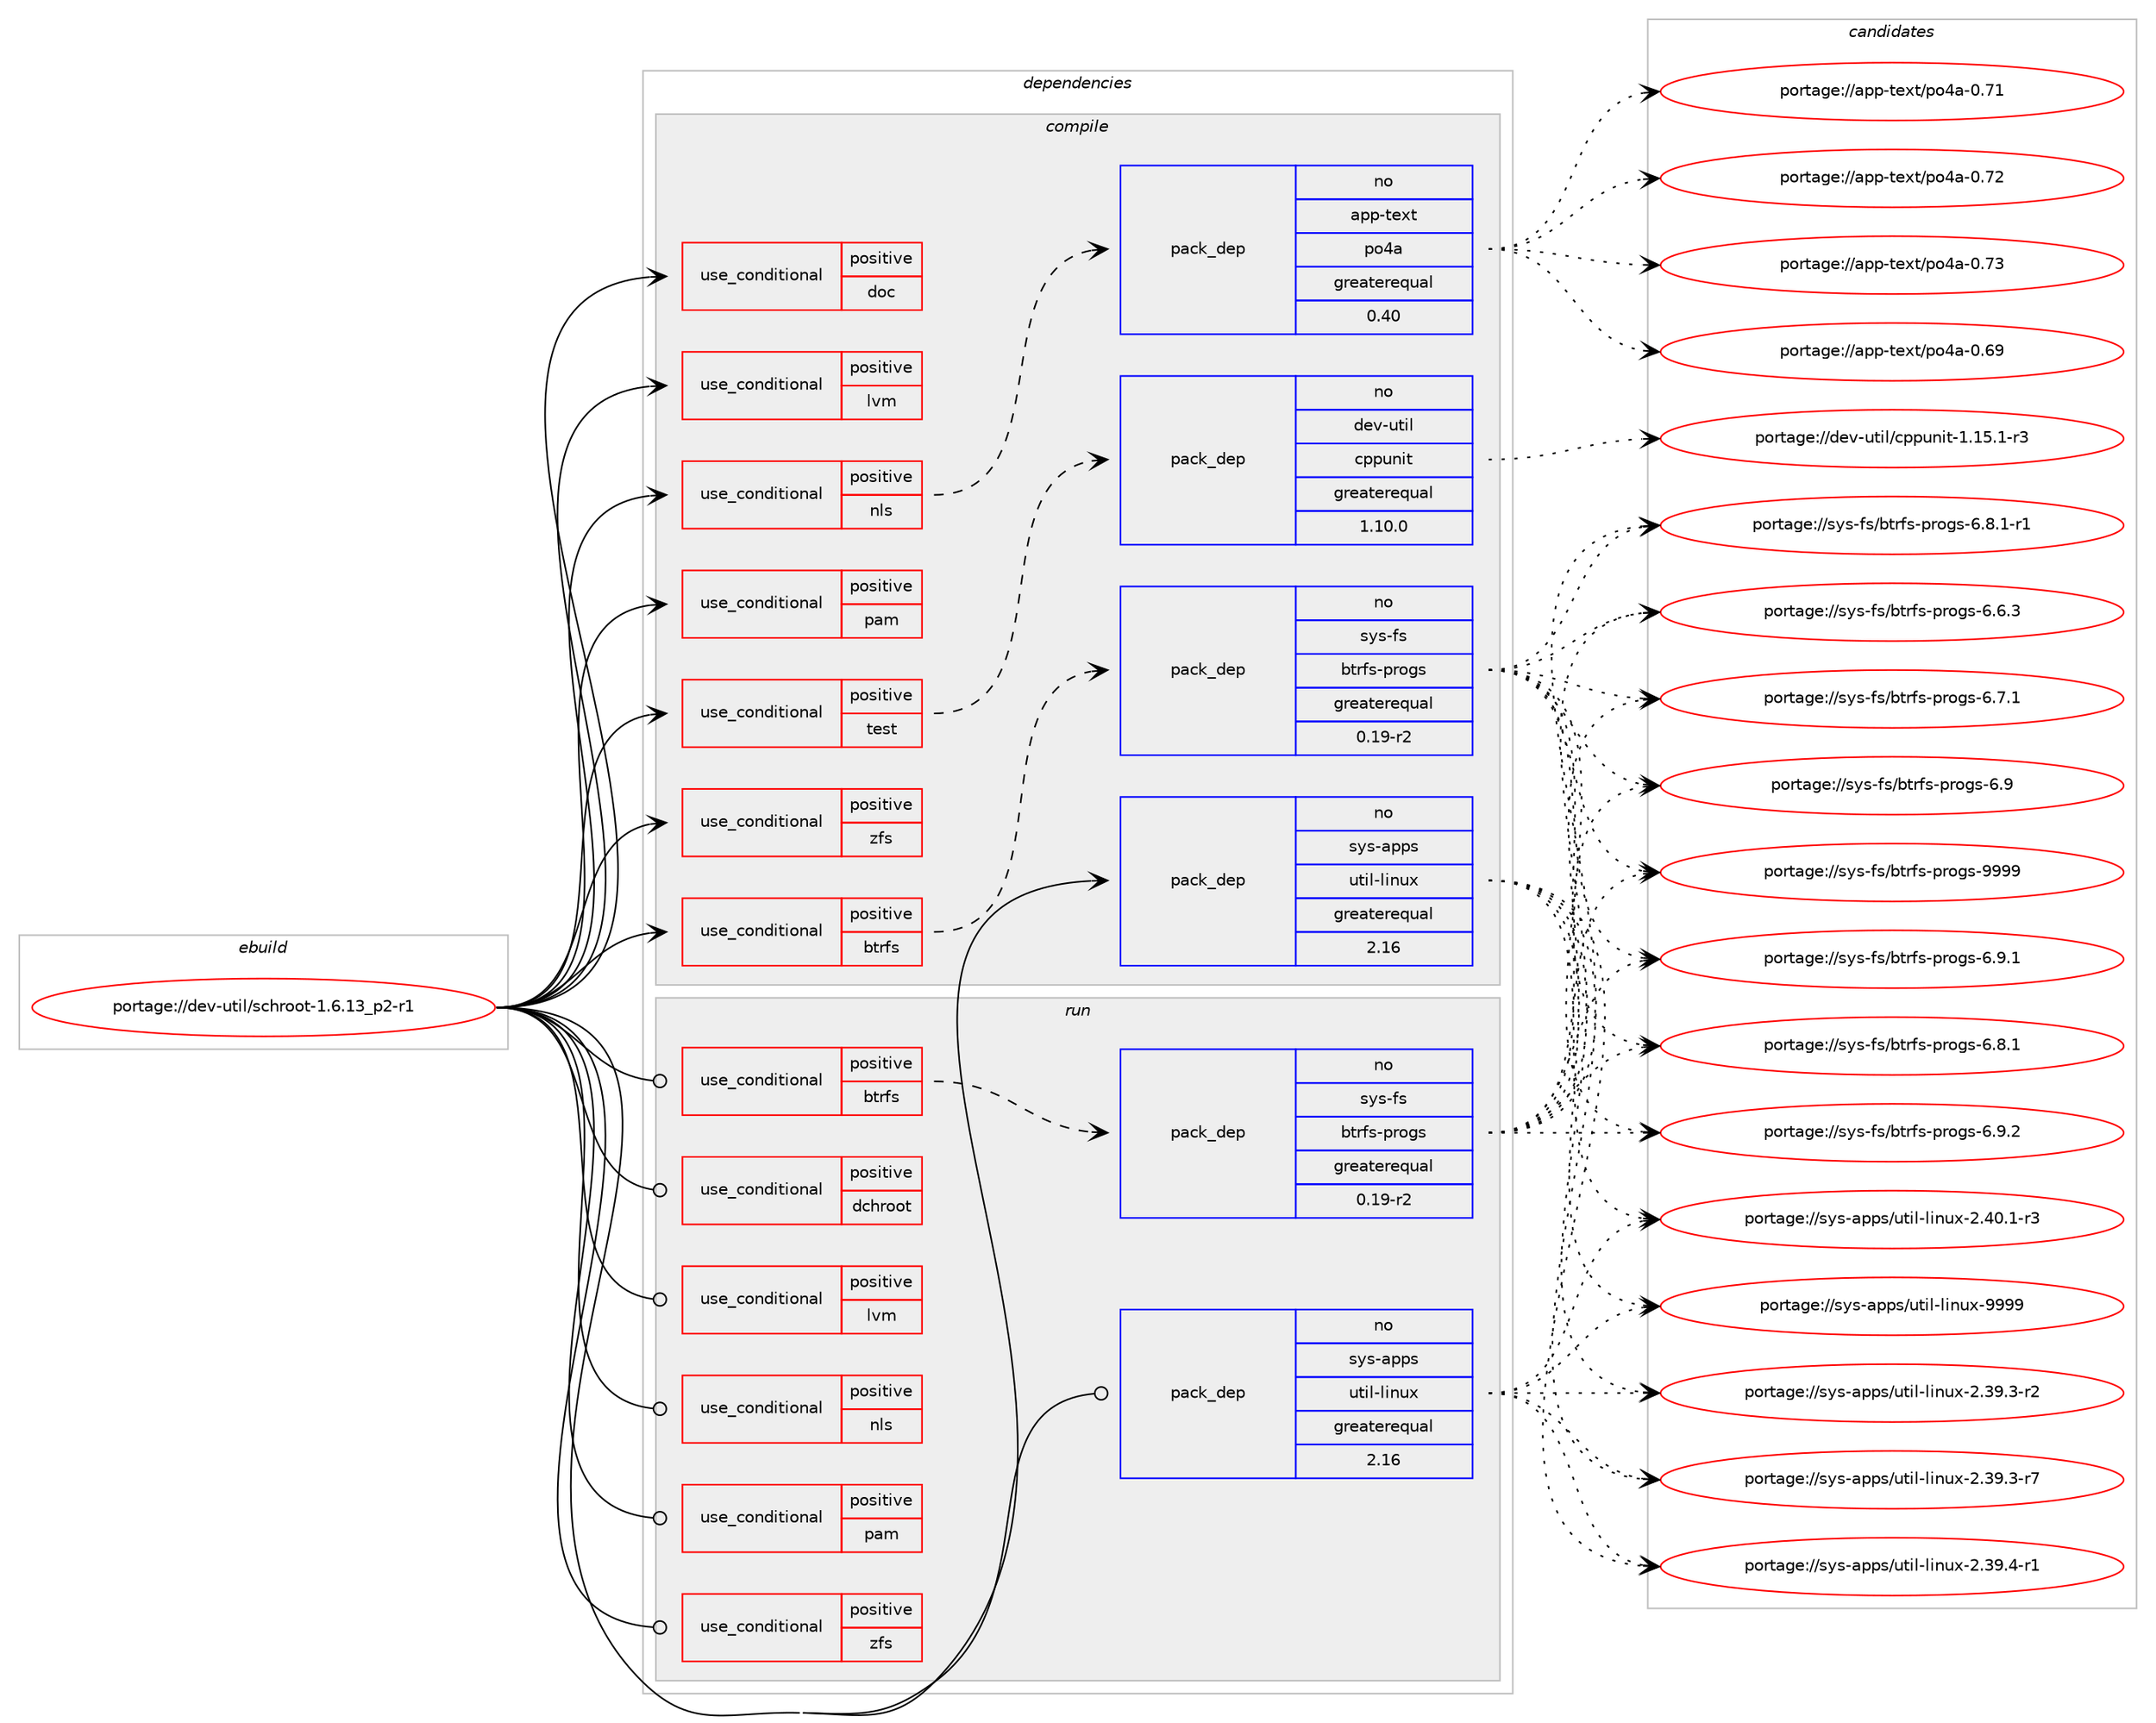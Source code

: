 digraph prolog {

# *************
# Graph options
# *************

newrank=true;
concentrate=true;
compound=true;
graph [rankdir=LR,fontname=Helvetica,fontsize=10,ranksep=1.5];#, ranksep=2.5, nodesep=0.2];
edge  [arrowhead=vee];
node  [fontname=Helvetica,fontsize=10];

# **********
# The ebuild
# **********

subgraph cluster_leftcol {
color=gray;
rank=same;
label=<<i>ebuild</i>>;
id [label="portage://dev-util/schroot-1.6.13_p2-r1", color=red, width=4, href="../dev-util/schroot-1.6.13_p2-r1.svg"];
}

# ****************
# The dependencies
# ****************

subgraph cluster_midcol {
color=gray;
label=<<i>dependencies</i>>;
subgraph cluster_compile {
fillcolor="#eeeeee";
style=filled;
label=<<i>compile</i>>;
subgraph cond60303 {
dependency112019 [label=<<TABLE BORDER="0" CELLBORDER="1" CELLSPACING="0" CELLPADDING="4"><TR><TD ROWSPAN="3" CELLPADDING="10">use_conditional</TD></TR><TR><TD>positive</TD></TR><TR><TD>btrfs</TD></TR></TABLE>>, shape=none, color=red];
subgraph pack50295 {
dependency112020 [label=<<TABLE BORDER="0" CELLBORDER="1" CELLSPACING="0" CELLPADDING="4" WIDTH="220"><TR><TD ROWSPAN="6" CELLPADDING="30">pack_dep</TD></TR><TR><TD WIDTH="110">no</TD></TR><TR><TD>sys-fs</TD></TR><TR><TD>btrfs-progs</TD></TR><TR><TD>greaterequal</TD></TR><TR><TD>0.19-r2</TD></TR></TABLE>>, shape=none, color=blue];
}
dependency112019:e -> dependency112020:w [weight=20,style="dashed",arrowhead="vee"];
}
id:e -> dependency112019:w [weight=20,style="solid",arrowhead="vee"];
subgraph cond60304 {
dependency112021 [label=<<TABLE BORDER="0" CELLBORDER="1" CELLSPACING="0" CELLPADDING="4"><TR><TD ROWSPAN="3" CELLPADDING="10">use_conditional</TD></TR><TR><TD>positive</TD></TR><TR><TD>doc</TD></TR></TABLE>>, shape=none, color=red];
# *** BEGIN UNKNOWN DEPENDENCY TYPE (TODO) ***
# dependency112021 -> package_dependency(portage://dev-util/schroot-1.6.13_p2-r1,install,no,app-text,doxygen,none,[,,],[],[])
# *** END UNKNOWN DEPENDENCY TYPE (TODO) ***

# *** BEGIN UNKNOWN DEPENDENCY TYPE (TODO) ***
# dependency112021 -> package_dependency(portage://dev-util/schroot-1.6.13_p2-r1,install,no,media-gfx,graphviz,none,[,,],[],[])
# *** END UNKNOWN DEPENDENCY TYPE (TODO) ***

}
id:e -> dependency112021:w [weight=20,style="solid",arrowhead="vee"];
subgraph cond60305 {
dependency112022 [label=<<TABLE BORDER="0" CELLBORDER="1" CELLSPACING="0" CELLPADDING="4"><TR><TD ROWSPAN="3" CELLPADDING="10">use_conditional</TD></TR><TR><TD>positive</TD></TR><TR><TD>lvm</TD></TR></TABLE>>, shape=none, color=red];
# *** BEGIN UNKNOWN DEPENDENCY TYPE (TODO) ***
# dependency112022 -> package_dependency(portage://dev-util/schroot-1.6.13_p2-r1,install,no,sys-fs,lvm2,none,[,,],[],[])
# *** END UNKNOWN DEPENDENCY TYPE (TODO) ***

}
id:e -> dependency112022:w [weight=20,style="solid",arrowhead="vee"];
subgraph cond60306 {
dependency112023 [label=<<TABLE BORDER="0" CELLBORDER="1" CELLSPACING="0" CELLPADDING="4"><TR><TD ROWSPAN="3" CELLPADDING="10">use_conditional</TD></TR><TR><TD>positive</TD></TR><TR><TD>nls</TD></TR></TABLE>>, shape=none, color=red];
subgraph pack50296 {
dependency112024 [label=<<TABLE BORDER="0" CELLBORDER="1" CELLSPACING="0" CELLPADDING="4" WIDTH="220"><TR><TD ROWSPAN="6" CELLPADDING="30">pack_dep</TD></TR><TR><TD WIDTH="110">no</TD></TR><TR><TD>app-text</TD></TR><TR><TD>po4a</TD></TR><TR><TD>greaterequal</TD></TR><TR><TD>0.40</TD></TR></TABLE>>, shape=none, color=blue];
}
dependency112023:e -> dependency112024:w [weight=20,style="dashed",arrowhead="vee"];
# *** BEGIN UNKNOWN DEPENDENCY TYPE (TODO) ***
# dependency112023 -> package_dependency(portage://dev-util/schroot-1.6.13_p2-r1,install,no,sys-devel,gettext,none,[,,],[],[])
# *** END UNKNOWN DEPENDENCY TYPE (TODO) ***

}
id:e -> dependency112023:w [weight=20,style="solid",arrowhead="vee"];
subgraph cond60307 {
dependency112025 [label=<<TABLE BORDER="0" CELLBORDER="1" CELLSPACING="0" CELLPADDING="4"><TR><TD ROWSPAN="3" CELLPADDING="10">use_conditional</TD></TR><TR><TD>positive</TD></TR><TR><TD>pam</TD></TR></TABLE>>, shape=none, color=red];
# *** BEGIN UNKNOWN DEPENDENCY TYPE (TODO) ***
# dependency112025 -> package_dependency(portage://dev-util/schroot-1.6.13_p2-r1,install,no,sys-libs,pam,none,[,,],[],[])
# *** END UNKNOWN DEPENDENCY TYPE (TODO) ***

}
id:e -> dependency112025:w [weight=20,style="solid",arrowhead="vee"];
subgraph cond60308 {
dependency112026 [label=<<TABLE BORDER="0" CELLBORDER="1" CELLSPACING="0" CELLPADDING="4"><TR><TD ROWSPAN="3" CELLPADDING="10">use_conditional</TD></TR><TR><TD>positive</TD></TR><TR><TD>test</TD></TR></TABLE>>, shape=none, color=red];
subgraph pack50297 {
dependency112027 [label=<<TABLE BORDER="0" CELLBORDER="1" CELLSPACING="0" CELLPADDING="4" WIDTH="220"><TR><TD ROWSPAN="6" CELLPADDING="30">pack_dep</TD></TR><TR><TD WIDTH="110">no</TD></TR><TR><TD>dev-util</TD></TR><TR><TD>cppunit</TD></TR><TR><TD>greaterequal</TD></TR><TR><TD>1.10.0</TD></TR></TABLE>>, shape=none, color=blue];
}
dependency112026:e -> dependency112027:w [weight=20,style="dashed",arrowhead="vee"];
}
id:e -> dependency112026:w [weight=20,style="solid",arrowhead="vee"];
subgraph cond60309 {
dependency112028 [label=<<TABLE BORDER="0" CELLBORDER="1" CELLSPACING="0" CELLPADDING="4"><TR><TD ROWSPAN="3" CELLPADDING="10">use_conditional</TD></TR><TR><TD>positive</TD></TR><TR><TD>zfs</TD></TR></TABLE>>, shape=none, color=red];
# *** BEGIN UNKNOWN DEPENDENCY TYPE (TODO) ***
# dependency112028 -> package_dependency(portage://dev-util/schroot-1.6.13_p2-r1,install,no,sys-fs,zfs,none,[,,],[],[])
# *** END UNKNOWN DEPENDENCY TYPE (TODO) ***

}
id:e -> dependency112028:w [weight=20,style="solid",arrowhead="vee"];
# *** BEGIN UNKNOWN DEPENDENCY TYPE (TODO) ***
# id -> package_dependency(portage://dev-util/schroot-1.6.13_p2-r1,install,no,app-arch,xz-utils,none,[,,],[],[])
# *** END UNKNOWN DEPENDENCY TYPE (TODO) ***

# *** BEGIN UNKNOWN DEPENDENCY TYPE (TODO) ***
# id -> package_dependency(portage://dev-util/schroot-1.6.13_p2-r1,install,no,dev-libs,boost,none,[,,],any_same_slot,[])
# *** END UNKNOWN DEPENDENCY TYPE (TODO) ***

# *** BEGIN UNKNOWN DEPENDENCY TYPE (TODO) ***
# id -> package_dependency(portage://dev-util/schroot-1.6.13_p2-r1,install,no,sys-apps,groff,none,[,,],[],[])
# *** END UNKNOWN DEPENDENCY TYPE (TODO) ***

subgraph pack50298 {
dependency112029 [label=<<TABLE BORDER="0" CELLBORDER="1" CELLSPACING="0" CELLPADDING="4" WIDTH="220"><TR><TD ROWSPAN="6" CELLPADDING="30">pack_dep</TD></TR><TR><TD WIDTH="110">no</TD></TR><TR><TD>sys-apps</TD></TR><TR><TD>util-linux</TD></TR><TR><TD>greaterequal</TD></TR><TR><TD>2.16</TD></TR></TABLE>>, shape=none, color=blue];
}
id:e -> dependency112029:w [weight=20,style="solid",arrowhead="vee"];
}
subgraph cluster_compileandrun {
fillcolor="#eeeeee";
style=filled;
label=<<i>compile and run</i>>;
}
subgraph cluster_run {
fillcolor="#eeeeee";
style=filled;
label=<<i>run</i>>;
subgraph cond60310 {
dependency112030 [label=<<TABLE BORDER="0" CELLBORDER="1" CELLSPACING="0" CELLPADDING="4"><TR><TD ROWSPAN="3" CELLPADDING="10">use_conditional</TD></TR><TR><TD>positive</TD></TR><TR><TD>btrfs</TD></TR></TABLE>>, shape=none, color=red];
subgraph pack50299 {
dependency112031 [label=<<TABLE BORDER="0" CELLBORDER="1" CELLSPACING="0" CELLPADDING="4" WIDTH="220"><TR><TD ROWSPAN="6" CELLPADDING="30">pack_dep</TD></TR><TR><TD WIDTH="110">no</TD></TR><TR><TD>sys-fs</TD></TR><TR><TD>btrfs-progs</TD></TR><TR><TD>greaterequal</TD></TR><TR><TD>0.19-r2</TD></TR></TABLE>>, shape=none, color=blue];
}
dependency112030:e -> dependency112031:w [weight=20,style="dashed",arrowhead="vee"];
}
id:e -> dependency112030:w [weight=20,style="solid",arrowhead="odot"];
subgraph cond60311 {
dependency112032 [label=<<TABLE BORDER="0" CELLBORDER="1" CELLSPACING="0" CELLPADDING="4"><TR><TD ROWSPAN="3" CELLPADDING="10">use_conditional</TD></TR><TR><TD>positive</TD></TR><TR><TD>dchroot</TD></TR></TABLE>>, shape=none, color=red];
# *** BEGIN UNKNOWN DEPENDENCY TYPE (TODO) ***
# dependency112032 -> package_dependency(portage://dev-util/schroot-1.6.13_p2-r1,run,weak,sys-apps,dchroot,none,[,,],[],[])
# *** END UNKNOWN DEPENDENCY TYPE (TODO) ***

}
id:e -> dependency112032:w [weight=20,style="solid",arrowhead="odot"];
subgraph cond60312 {
dependency112033 [label=<<TABLE BORDER="0" CELLBORDER="1" CELLSPACING="0" CELLPADDING="4"><TR><TD ROWSPAN="3" CELLPADDING="10">use_conditional</TD></TR><TR><TD>positive</TD></TR><TR><TD>lvm</TD></TR></TABLE>>, shape=none, color=red];
# *** BEGIN UNKNOWN DEPENDENCY TYPE (TODO) ***
# dependency112033 -> package_dependency(portage://dev-util/schroot-1.6.13_p2-r1,run,no,sys-fs,lvm2,none,[,,],[],[])
# *** END UNKNOWN DEPENDENCY TYPE (TODO) ***

}
id:e -> dependency112033:w [weight=20,style="solid",arrowhead="odot"];
subgraph cond60313 {
dependency112034 [label=<<TABLE BORDER="0" CELLBORDER="1" CELLSPACING="0" CELLPADDING="4"><TR><TD ROWSPAN="3" CELLPADDING="10">use_conditional</TD></TR><TR><TD>positive</TD></TR><TR><TD>nls</TD></TR></TABLE>>, shape=none, color=red];
# *** BEGIN UNKNOWN DEPENDENCY TYPE (TODO) ***
# dependency112034 -> package_dependency(portage://dev-util/schroot-1.6.13_p2-r1,run,no,virtual,libintl,none,[,,],[],[])
# *** END UNKNOWN DEPENDENCY TYPE (TODO) ***

}
id:e -> dependency112034:w [weight=20,style="solid",arrowhead="odot"];
subgraph cond60314 {
dependency112035 [label=<<TABLE BORDER="0" CELLBORDER="1" CELLSPACING="0" CELLPADDING="4"><TR><TD ROWSPAN="3" CELLPADDING="10">use_conditional</TD></TR><TR><TD>positive</TD></TR><TR><TD>pam</TD></TR></TABLE>>, shape=none, color=red];
# *** BEGIN UNKNOWN DEPENDENCY TYPE (TODO) ***
# dependency112035 -> package_dependency(portage://dev-util/schroot-1.6.13_p2-r1,run,no,sys-libs,pam,none,[,,],[],[])
# *** END UNKNOWN DEPENDENCY TYPE (TODO) ***

}
id:e -> dependency112035:w [weight=20,style="solid",arrowhead="odot"];
subgraph cond60315 {
dependency112036 [label=<<TABLE BORDER="0" CELLBORDER="1" CELLSPACING="0" CELLPADDING="4"><TR><TD ROWSPAN="3" CELLPADDING="10">use_conditional</TD></TR><TR><TD>positive</TD></TR><TR><TD>zfs</TD></TR></TABLE>>, shape=none, color=red];
# *** BEGIN UNKNOWN DEPENDENCY TYPE (TODO) ***
# dependency112036 -> package_dependency(portage://dev-util/schroot-1.6.13_p2-r1,run,no,sys-fs,zfs,none,[,,],[],[])
# *** END UNKNOWN DEPENDENCY TYPE (TODO) ***

}
id:e -> dependency112036:w [weight=20,style="solid",arrowhead="odot"];
# *** BEGIN UNKNOWN DEPENDENCY TYPE (TODO) ***
# id -> package_dependency(portage://dev-util/schroot-1.6.13_p2-r1,run,no,dev-libs,boost,none,[,,],any_same_slot,[])
# *** END UNKNOWN DEPENDENCY TYPE (TODO) ***

# *** BEGIN UNKNOWN DEPENDENCY TYPE (TODO) ***
# id -> package_dependency(portage://dev-util/schroot-1.6.13_p2-r1,run,no,sys-apps,debianutils,none,[,,],[],[])
# *** END UNKNOWN DEPENDENCY TYPE (TODO) ***

subgraph pack50300 {
dependency112037 [label=<<TABLE BORDER="0" CELLBORDER="1" CELLSPACING="0" CELLPADDING="4" WIDTH="220"><TR><TD ROWSPAN="6" CELLPADDING="30">pack_dep</TD></TR><TR><TD WIDTH="110">no</TD></TR><TR><TD>sys-apps</TD></TR><TR><TD>util-linux</TD></TR><TR><TD>greaterequal</TD></TR><TR><TD>2.16</TD></TR></TABLE>>, shape=none, color=blue];
}
id:e -> dependency112037:w [weight=20,style="solid",arrowhead="odot"];
# *** BEGIN UNKNOWN DEPENDENCY TYPE (TODO) ***
# id -> package_dependency(portage://dev-util/schroot-1.6.13_p2-r1,run,no,virtual,tmpfiles,none,[,,],[],[])
# *** END UNKNOWN DEPENDENCY TYPE (TODO) ***

}
}

# **************
# The candidates
# **************

subgraph cluster_choices {
rank=same;
color=gray;
label=<<i>candidates</i>>;

subgraph choice50295 {
color=black;
nodesep=1;
choice11512111545102115479811611410211545112114111103115455446544651 [label="portage://sys-fs/btrfs-progs-6.6.3", color=red, width=4,href="../sys-fs/btrfs-progs-6.6.3.svg"];
choice11512111545102115479811611410211545112114111103115455446554649 [label="portage://sys-fs/btrfs-progs-6.7.1", color=red, width=4,href="../sys-fs/btrfs-progs-6.7.1.svg"];
choice11512111545102115479811611410211545112114111103115455446564649 [label="portage://sys-fs/btrfs-progs-6.8.1", color=red, width=4,href="../sys-fs/btrfs-progs-6.8.1.svg"];
choice115121115451021154798116114102115451121141111031154554465646494511449 [label="portage://sys-fs/btrfs-progs-6.8.1-r1", color=red, width=4,href="../sys-fs/btrfs-progs-6.8.1-r1.svg"];
choice1151211154510211547981161141021154511211411110311545544657 [label="portage://sys-fs/btrfs-progs-6.9", color=red, width=4,href="../sys-fs/btrfs-progs-6.9.svg"];
choice11512111545102115479811611410211545112114111103115455446574649 [label="portage://sys-fs/btrfs-progs-6.9.1", color=red, width=4,href="../sys-fs/btrfs-progs-6.9.1.svg"];
choice11512111545102115479811611410211545112114111103115455446574650 [label="portage://sys-fs/btrfs-progs-6.9.2", color=red, width=4,href="../sys-fs/btrfs-progs-6.9.2.svg"];
choice115121115451021154798116114102115451121141111031154557575757 [label="portage://sys-fs/btrfs-progs-9999", color=red, width=4,href="../sys-fs/btrfs-progs-9999.svg"];
dependency112020:e -> choice11512111545102115479811611410211545112114111103115455446544651:w [style=dotted,weight="100"];
dependency112020:e -> choice11512111545102115479811611410211545112114111103115455446554649:w [style=dotted,weight="100"];
dependency112020:e -> choice11512111545102115479811611410211545112114111103115455446564649:w [style=dotted,weight="100"];
dependency112020:e -> choice115121115451021154798116114102115451121141111031154554465646494511449:w [style=dotted,weight="100"];
dependency112020:e -> choice1151211154510211547981161141021154511211411110311545544657:w [style=dotted,weight="100"];
dependency112020:e -> choice11512111545102115479811611410211545112114111103115455446574649:w [style=dotted,weight="100"];
dependency112020:e -> choice11512111545102115479811611410211545112114111103115455446574650:w [style=dotted,weight="100"];
dependency112020:e -> choice115121115451021154798116114102115451121141111031154557575757:w [style=dotted,weight="100"];
}
subgraph choice50296 {
color=black;
nodesep=1;
choice97112112451161011201164711211152974548465457 [label="portage://app-text/po4a-0.69", color=red, width=4,href="../app-text/po4a-0.69.svg"];
choice97112112451161011201164711211152974548465549 [label="portage://app-text/po4a-0.71", color=red, width=4,href="../app-text/po4a-0.71.svg"];
choice97112112451161011201164711211152974548465550 [label="portage://app-text/po4a-0.72", color=red, width=4,href="../app-text/po4a-0.72.svg"];
choice97112112451161011201164711211152974548465551 [label="portage://app-text/po4a-0.73", color=red, width=4,href="../app-text/po4a-0.73.svg"];
dependency112024:e -> choice97112112451161011201164711211152974548465457:w [style=dotted,weight="100"];
dependency112024:e -> choice97112112451161011201164711211152974548465549:w [style=dotted,weight="100"];
dependency112024:e -> choice97112112451161011201164711211152974548465550:w [style=dotted,weight="100"];
dependency112024:e -> choice97112112451161011201164711211152974548465551:w [style=dotted,weight="100"];
}
subgraph choice50297 {
color=black;
nodesep=1;
choice100101118451171161051084799112112117110105116454946495346494511451 [label="portage://dev-util/cppunit-1.15.1-r3", color=red, width=4,href="../dev-util/cppunit-1.15.1-r3.svg"];
dependency112027:e -> choice100101118451171161051084799112112117110105116454946495346494511451:w [style=dotted,weight="100"];
}
subgraph choice50298 {
color=black;
nodesep=1;
choice11512111545971121121154711711610510845108105110117120455046515746514511450 [label="portage://sys-apps/util-linux-2.39.3-r2", color=red, width=4,href="../sys-apps/util-linux-2.39.3-r2.svg"];
choice11512111545971121121154711711610510845108105110117120455046515746514511455 [label="portage://sys-apps/util-linux-2.39.3-r7", color=red, width=4,href="../sys-apps/util-linux-2.39.3-r7.svg"];
choice11512111545971121121154711711610510845108105110117120455046515746524511449 [label="portage://sys-apps/util-linux-2.39.4-r1", color=red, width=4,href="../sys-apps/util-linux-2.39.4-r1.svg"];
choice11512111545971121121154711711610510845108105110117120455046524846494511451 [label="portage://sys-apps/util-linux-2.40.1-r3", color=red, width=4,href="../sys-apps/util-linux-2.40.1-r3.svg"];
choice115121115459711211211547117116105108451081051101171204557575757 [label="portage://sys-apps/util-linux-9999", color=red, width=4,href="../sys-apps/util-linux-9999.svg"];
dependency112029:e -> choice11512111545971121121154711711610510845108105110117120455046515746514511450:w [style=dotted,weight="100"];
dependency112029:e -> choice11512111545971121121154711711610510845108105110117120455046515746514511455:w [style=dotted,weight="100"];
dependency112029:e -> choice11512111545971121121154711711610510845108105110117120455046515746524511449:w [style=dotted,weight="100"];
dependency112029:e -> choice11512111545971121121154711711610510845108105110117120455046524846494511451:w [style=dotted,weight="100"];
dependency112029:e -> choice115121115459711211211547117116105108451081051101171204557575757:w [style=dotted,weight="100"];
}
subgraph choice50299 {
color=black;
nodesep=1;
choice11512111545102115479811611410211545112114111103115455446544651 [label="portage://sys-fs/btrfs-progs-6.6.3", color=red, width=4,href="../sys-fs/btrfs-progs-6.6.3.svg"];
choice11512111545102115479811611410211545112114111103115455446554649 [label="portage://sys-fs/btrfs-progs-6.7.1", color=red, width=4,href="../sys-fs/btrfs-progs-6.7.1.svg"];
choice11512111545102115479811611410211545112114111103115455446564649 [label="portage://sys-fs/btrfs-progs-6.8.1", color=red, width=4,href="../sys-fs/btrfs-progs-6.8.1.svg"];
choice115121115451021154798116114102115451121141111031154554465646494511449 [label="portage://sys-fs/btrfs-progs-6.8.1-r1", color=red, width=4,href="../sys-fs/btrfs-progs-6.8.1-r1.svg"];
choice1151211154510211547981161141021154511211411110311545544657 [label="portage://sys-fs/btrfs-progs-6.9", color=red, width=4,href="../sys-fs/btrfs-progs-6.9.svg"];
choice11512111545102115479811611410211545112114111103115455446574649 [label="portage://sys-fs/btrfs-progs-6.9.1", color=red, width=4,href="../sys-fs/btrfs-progs-6.9.1.svg"];
choice11512111545102115479811611410211545112114111103115455446574650 [label="portage://sys-fs/btrfs-progs-6.9.2", color=red, width=4,href="../sys-fs/btrfs-progs-6.9.2.svg"];
choice115121115451021154798116114102115451121141111031154557575757 [label="portage://sys-fs/btrfs-progs-9999", color=red, width=4,href="../sys-fs/btrfs-progs-9999.svg"];
dependency112031:e -> choice11512111545102115479811611410211545112114111103115455446544651:w [style=dotted,weight="100"];
dependency112031:e -> choice11512111545102115479811611410211545112114111103115455446554649:w [style=dotted,weight="100"];
dependency112031:e -> choice11512111545102115479811611410211545112114111103115455446564649:w [style=dotted,weight="100"];
dependency112031:e -> choice115121115451021154798116114102115451121141111031154554465646494511449:w [style=dotted,weight="100"];
dependency112031:e -> choice1151211154510211547981161141021154511211411110311545544657:w [style=dotted,weight="100"];
dependency112031:e -> choice11512111545102115479811611410211545112114111103115455446574649:w [style=dotted,weight="100"];
dependency112031:e -> choice11512111545102115479811611410211545112114111103115455446574650:w [style=dotted,weight="100"];
dependency112031:e -> choice115121115451021154798116114102115451121141111031154557575757:w [style=dotted,weight="100"];
}
subgraph choice50300 {
color=black;
nodesep=1;
choice11512111545971121121154711711610510845108105110117120455046515746514511450 [label="portage://sys-apps/util-linux-2.39.3-r2", color=red, width=4,href="../sys-apps/util-linux-2.39.3-r2.svg"];
choice11512111545971121121154711711610510845108105110117120455046515746514511455 [label="portage://sys-apps/util-linux-2.39.3-r7", color=red, width=4,href="../sys-apps/util-linux-2.39.3-r7.svg"];
choice11512111545971121121154711711610510845108105110117120455046515746524511449 [label="portage://sys-apps/util-linux-2.39.4-r1", color=red, width=4,href="../sys-apps/util-linux-2.39.4-r1.svg"];
choice11512111545971121121154711711610510845108105110117120455046524846494511451 [label="portage://sys-apps/util-linux-2.40.1-r3", color=red, width=4,href="../sys-apps/util-linux-2.40.1-r3.svg"];
choice115121115459711211211547117116105108451081051101171204557575757 [label="portage://sys-apps/util-linux-9999", color=red, width=4,href="../sys-apps/util-linux-9999.svg"];
dependency112037:e -> choice11512111545971121121154711711610510845108105110117120455046515746514511450:w [style=dotted,weight="100"];
dependency112037:e -> choice11512111545971121121154711711610510845108105110117120455046515746514511455:w [style=dotted,weight="100"];
dependency112037:e -> choice11512111545971121121154711711610510845108105110117120455046515746524511449:w [style=dotted,weight="100"];
dependency112037:e -> choice11512111545971121121154711711610510845108105110117120455046524846494511451:w [style=dotted,weight="100"];
dependency112037:e -> choice115121115459711211211547117116105108451081051101171204557575757:w [style=dotted,weight="100"];
}
}

}
